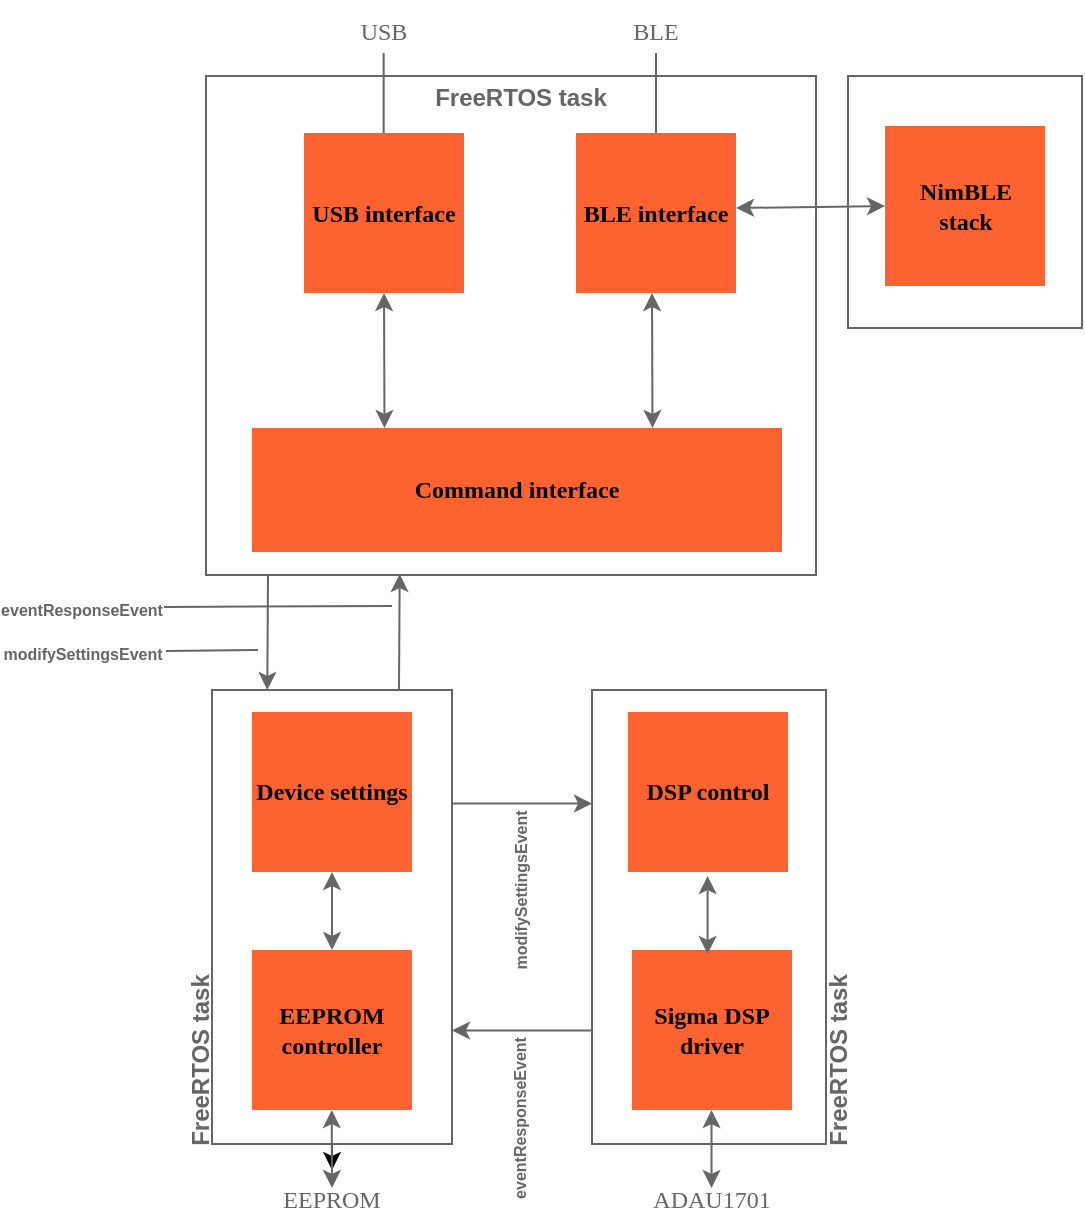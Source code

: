 <mxfile>
    <diagram id="QK_L4t2Bo_GrBR_NQVSf" name="Page-1">
        <mxGraphModel dx="767" dy="926" grid="0" gridSize="10" guides="1" tooltips="1" connect="1" arrows="1" fold="1" page="1" pageScale="1" pageWidth="850" pageHeight="1100" background="#ffffff" math="0" shadow="0">
            <root>
                <mxCell id="0"/>
                <mxCell id="1" parent="0"/>
                <mxCell id="5" value="&lt;font face=&quot;Tahoma&quot;&gt;&lt;b&gt;EEPROM&lt;br&gt;controller&lt;br&gt;&lt;/b&gt;&lt;/font&gt;" style="whiteSpace=wrap;html=1;aspect=fixed;fillColor=#FC6330;strokeColor=none;" parent="1" vertex="1">
                    <mxGeometry x="175" y="502" width="80" height="80" as="geometry"/>
                </mxCell>
                <mxCell id="9" value="&lt;b&gt;Command interface&lt;br&gt;&lt;/b&gt;" style="rounded=0;whiteSpace=wrap;html=1;fontFamily=Tahoma;fillColor=#FC6330;strokeColor=none;" parent="1" vertex="1">
                    <mxGeometry x="175" y="241" width="265" height="62" as="geometry"/>
                </mxCell>
                <mxCell id="10" value="&lt;font face=&quot;Tahoma&quot;&gt;&lt;b&gt;Sigma DSP driver&lt;br&gt;&lt;/b&gt;&lt;/font&gt;" style="whiteSpace=wrap;html=1;aspect=fixed;fillColor=#FC6330;strokeColor=none;" parent="1" vertex="1">
                    <mxGeometry x="365" y="502" width="80" height="80" as="geometry"/>
                </mxCell>
                <mxCell id="17" value="&lt;font face=&quot;Tahoma&quot;&gt;&lt;b&gt;BLE interface&lt;br&gt;&lt;/b&gt;&lt;/font&gt;" style="whiteSpace=wrap;html=1;aspect=fixed;fillColor=#FC6330;strokeColor=none;" parent="1" vertex="1">
                    <mxGeometry x="337" y="93.5" width="80" height="80" as="geometry"/>
                </mxCell>
                <mxCell id="19" value="&lt;font color=&quot;#666666&quot;&gt;EEPROM&lt;/font&gt;" style="text;html=1;strokeColor=none;fillColor=none;align=center;verticalAlign=middle;whiteSpace=wrap;rounded=0;fontFamily=Tahoma;" parent="1" vertex="1">
                    <mxGeometry x="185" y="612" width="60" height="30" as="geometry"/>
                </mxCell>
                <mxCell id="21" value="&lt;font color=&quot;#666666&quot;&gt;ADAU1701&lt;/font&gt;" style="text;html=1;strokeColor=none;fillColor=none;align=center;verticalAlign=middle;whiteSpace=wrap;rounded=0;fontFamily=Tahoma;" parent="1" vertex="1">
                    <mxGeometry x="375" y="612" width="60" height="30" as="geometry"/>
                </mxCell>
                <mxCell id="23" value="" style="endArrow=none;html=1;strokeColor=#666666;fontFamily=Tahoma;" parent="1" edge="1">
                    <mxGeometry width="50" height="50" relative="1" as="geometry">
                        <mxPoint x="377" y="93.5" as="sourcePoint"/>
                        <mxPoint x="377" y="53.5" as="targetPoint"/>
                    </mxGeometry>
                </mxCell>
                <mxCell id="26" value="&lt;font color=&quot;#666666&quot;&gt;BLE&lt;/font&gt;" style="text;html=1;strokeColor=none;fillColor=none;align=center;verticalAlign=middle;whiteSpace=wrap;rounded=0;fontFamily=Tahoma;" parent="1" vertex="1">
                    <mxGeometry x="347" y="27.5" width="60" height="30" as="geometry"/>
                </mxCell>
                <mxCell id="27" value="&lt;font face=&quot;Tahoma&quot;&gt;&lt;b&gt;USB interface&lt;br&gt;&lt;/b&gt;&lt;/font&gt;" style="whiteSpace=wrap;html=1;aspect=fixed;fillColor=#FC6330;strokeColor=none;" parent="1" vertex="1">
                    <mxGeometry x="201" y="93.5" width="80" height="80" as="geometry"/>
                </mxCell>
                <mxCell id="28" value="&lt;font color=&quot;#666666&quot;&gt;USB&lt;/font&gt;" style="text;html=1;strokeColor=none;fillColor=none;align=center;verticalAlign=middle;whiteSpace=wrap;rounded=0;fontFamily=Tahoma;" parent="1" vertex="1">
                    <mxGeometry x="211" y="27.5" width="60" height="30" as="geometry"/>
                </mxCell>
                <mxCell id="29" value="" style="endArrow=none;html=1;strokeColor=#666666;fontFamily=Tahoma;" parent="1" edge="1">
                    <mxGeometry width="50" height="50" relative="1" as="geometry">
                        <mxPoint x="240.83" y="93.5" as="sourcePoint"/>
                        <mxPoint x="240.83" y="53.5" as="targetPoint"/>
                    </mxGeometry>
                </mxCell>
                <mxCell id="34" value="&lt;font face=&quot;Tahoma&quot;&gt;&lt;b&gt;DSP control&lt;br&gt;&lt;/b&gt;&lt;/font&gt;" style="whiteSpace=wrap;html=1;aspect=fixed;fillColor=#FC6330;strokeColor=none;" parent="1" vertex="1">
                    <mxGeometry x="363" y="383" width="80" height="80" as="geometry"/>
                </mxCell>
                <mxCell id="35" value="&lt;font face=&quot;Tahoma&quot;&gt;&lt;b&gt;Device settings&lt;br&gt;&lt;/b&gt;&lt;/font&gt;" style="whiteSpace=wrap;html=1;aspect=fixed;fillColor=#FC6330;strokeColor=none;" parent="1" vertex="1">
                    <mxGeometry x="175" y="383" width="80" height="80" as="geometry"/>
                </mxCell>
                <mxCell id="38" style="edgeStyle=none;html=1;exitX=0.5;exitY=1;exitDx=0;exitDy=0;entryX=0.5;entryY=0;entryDx=0;entryDy=0;fontFamily=Tahoma;strokeColor=#666666;startArrow=classic;startFill=1;" parent="1" source="35" target="5" edge="1">
                    <mxGeometry relative="1" as="geometry">
                        <mxPoint x="286.0" y="464.35" as="targetPoint"/>
                        <mxPoint x="286.18" y="409.66" as="sourcePoint"/>
                    </mxGeometry>
                </mxCell>
                <mxCell id="39" style="edgeStyle=none;html=1;exitX=0.5;exitY=1;exitDx=0;exitDy=0;entryX=0.5;entryY=0;entryDx=0;entryDy=0;fontFamily=Tahoma;strokeColor=#666666;startArrow=classic;startFill=1;" parent="1" edge="1">
                    <mxGeometry relative="1" as="geometry">
                        <mxPoint x="402.8" y="504" as="targetPoint"/>
                        <mxPoint x="402.8" y="465" as="sourcePoint"/>
                    </mxGeometry>
                </mxCell>
                <mxCell id="52" value="" style="edgeStyle=none;html=1;" parent="1" source="41" target="19" edge="1">
                    <mxGeometry relative="1" as="geometry"/>
                </mxCell>
                <mxCell id="41" value="" style="rounded=0;whiteSpace=wrap;html=1;strokeColor=#666666;fillColor=none;" parent="1" vertex="1">
                    <mxGeometry x="155" y="372" width="120" height="227" as="geometry"/>
                </mxCell>
                <mxCell id="43" style="edgeStyle=none;html=1;exitX=0.5;exitY=1;exitDx=0;exitDy=0;fontFamily=Tahoma;strokeColor=#666666;startArrow=classic;startFill=1;" parent="1" edge="1">
                    <mxGeometry relative="1" as="geometry">
                        <mxPoint x="215" y="621" as="targetPoint"/>
                        <mxPoint x="214.86" y="582" as="sourcePoint"/>
                    </mxGeometry>
                </mxCell>
                <mxCell id="44" style="edgeStyle=none;html=1;exitX=0.5;exitY=1;exitDx=0;exitDy=0;entryX=0.5;entryY=0;entryDx=0;entryDy=0;fontFamily=Tahoma;strokeColor=#666666;startArrow=classic;startFill=1;" parent="1" edge="1">
                    <mxGeometry relative="1" as="geometry">
                        <mxPoint x="404.76" y="621" as="targetPoint"/>
                        <mxPoint x="404.76" y="582" as="sourcePoint"/>
                    </mxGeometry>
                </mxCell>
                <mxCell id="45" value="" style="rounded=0;whiteSpace=wrap;html=1;strokeColor=#666666;fillColor=none;" parent="1" vertex="1">
                    <mxGeometry x="345" y="372" width="117" height="227" as="geometry"/>
                </mxCell>
                <mxCell id="49" value="" style="rounded=0;whiteSpace=wrap;html=1;strokeColor=#666666;fillColor=none;" parent="1" vertex="1">
                    <mxGeometry x="152" y="65" width="305" height="249.5" as="geometry"/>
                </mxCell>
                <mxCell id="46" value="&lt;font color=&quot;#666666&quot;&gt;&lt;b&gt;FreeRTOS task&lt;/b&gt;&lt;/font&gt;" style="text;html=1;strokeColor=none;fillColor=none;align=center;verticalAlign=middle;whiteSpace=wrap;rounded=0;direction=west;rotation=270;" parent="1" vertex="1">
                    <mxGeometry x="103" y="542" width="93" height="30" as="geometry"/>
                </mxCell>
                <mxCell id="47" value="&lt;font color=&quot;#666666&quot;&gt;&lt;b&gt;FreeRTOS task&lt;/b&gt;&lt;/font&gt;" style="text;html=1;strokeColor=none;fillColor=none;align=center;verticalAlign=middle;whiteSpace=wrap;rounded=0;direction=west;rotation=270;" parent="1" vertex="1">
                    <mxGeometry x="422" y="542" width="93" height="30" as="geometry"/>
                </mxCell>
                <mxCell id="50" value="&lt;font color=&quot;#666666&quot;&gt;&lt;b&gt;FreeRTOS task&lt;/b&gt;&lt;/font&gt;" style="text;html=1;strokeColor=none;fillColor=none;align=center;verticalAlign=middle;whiteSpace=wrap;rounded=0;direction=west;rotation=0;" parent="1" vertex="1">
                    <mxGeometry x="263" y="61" width="93" height="30" as="geometry"/>
                </mxCell>
                <mxCell id="51" style="edgeStyle=none;html=1;entryX=0.5;entryY=0;entryDx=0;entryDy=0;fontFamily=Tahoma;strokeColor=#666666;startArrow=none;startFill=0;endArrow=classic;endFill=1;" parent="1" edge="1">
                    <mxGeometry relative="1" as="geometry">
                        <mxPoint x="182.66" y="372" as="targetPoint"/>
                        <mxPoint x="183" y="314" as="sourcePoint"/>
                    </mxGeometry>
                </mxCell>
                <mxCell id="54" value="&lt;font size=&quot;1&quot; color=&quot;#666666&quot;&gt;&lt;b style=&quot;font-size: 8px;&quot;&gt;modifySettingsEvent&lt;/b&gt;&lt;/font&gt;" style="text;html=1;strokeColor=none;fillColor=none;align=center;verticalAlign=middle;whiteSpace=wrap;rounded=0;direction=west;rotation=0;" parent="1" vertex="1">
                    <mxGeometry x="49" y="346" width="83" height="13" as="geometry"/>
                </mxCell>
                <mxCell id="56" style="edgeStyle=none;html=1;entryX=0.5;entryY=0;entryDx=0;entryDy=0;fontFamily=Tahoma;strokeColor=#666666;startArrow=classic;startFill=1;endArrow=none;endFill=0;" parent="1" edge="1">
                    <mxGeometry relative="1" as="geometry">
                        <mxPoint x="248.5" y="372" as="targetPoint"/>
                        <mxPoint x="248.84" y="314.0" as="sourcePoint"/>
                    </mxGeometry>
                </mxCell>
                <mxCell id="58" value="&lt;font size=&quot;1&quot; color=&quot;#666666&quot;&gt;&lt;b style=&quot;font-size: 8px;&quot;&gt;eventResponseEvent&lt;/b&gt;&lt;/font&gt;" style="text;html=1;strokeColor=none;fillColor=none;align=center;verticalAlign=middle;whiteSpace=wrap;rounded=0;direction=west;rotation=0;" parent="1" vertex="1">
                    <mxGeometry x="49" y="324" width="82" height="13" as="geometry"/>
                </mxCell>
                <mxCell id="59" value="" style="endArrow=none;html=1;fontSize=8;strokeColor=#666666;exitX=0;exitY=0.5;exitDx=0;exitDy=0;" parent="1" source="54" edge="1">
                    <mxGeometry width="50" height="50" relative="1" as="geometry">
                        <mxPoint x="145" y="366" as="sourcePoint"/>
                        <mxPoint x="178" y="352" as="targetPoint"/>
                    </mxGeometry>
                </mxCell>
                <mxCell id="60" value="" style="endArrow=none;html=1;strokeColor=#666666;fontSize=8;exitX=0;exitY=0.5;exitDx=0;exitDy=0;" parent="1" source="58" edge="1">
                    <mxGeometry width="50" height="50" relative="1" as="geometry">
                        <mxPoint x="135" y="331" as="sourcePoint"/>
                        <mxPoint x="245" y="330" as="targetPoint"/>
                    </mxGeometry>
                </mxCell>
                <mxCell id="62" style="edgeStyle=none;html=1;entryX=0;entryY=0.25;entryDx=0;entryDy=0;fontFamily=Tahoma;strokeColor=#666666;startArrow=none;startFill=0;endArrow=classic;endFill=1;exitX=1;exitY=0.25;exitDx=0;exitDy=0;" parent="1" source="41" target="45" edge="1">
                    <mxGeometry relative="1" as="geometry">
                        <mxPoint x="302" y="518" as="targetPoint"/>
                        <mxPoint x="302.34" y="460" as="sourcePoint"/>
                    </mxGeometry>
                </mxCell>
                <mxCell id="63" value="&lt;font size=&quot;1&quot; color=&quot;#666666&quot;&gt;&lt;b style=&quot;font-size: 8px;&quot;&gt;modifySettingsEvent&lt;/b&gt;&lt;/font&gt;" style="text;html=1;strokeColor=none;fillColor=none;align=center;verticalAlign=middle;whiteSpace=wrap;rounded=0;direction=west;rotation=-90;" parent="1" vertex="1">
                    <mxGeometry x="266.5" y="466" width="83" height="13" as="geometry"/>
                </mxCell>
                <mxCell id="64" style="edgeStyle=none;html=1;entryX=0;entryY=0.75;entryDx=0;entryDy=0;fontFamily=Tahoma;strokeColor=#666666;startArrow=classic;startFill=1;endArrow=none;endFill=0;exitX=1;exitY=0.75;exitDx=0;exitDy=0;" parent="1" source="41" target="45" edge="1">
                    <mxGeometry relative="1" as="geometry">
                        <mxPoint x="314" y="640" as="targetPoint"/>
                        <mxPoint x="314.34" y="582" as="sourcePoint"/>
                    </mxGeometry>
                </mxCell>
                <mxCell id="65" value="&lt;font size=&quot;1&quot; color=&quot;#666666&quot;&gt;&lt;b style=&quot;font-size: 8px;&quot;&gt;eventResponseEvent&lt;/b&gt;&lt;/font&gt;" style="text;html=1;strokeColor=none;fillColor=none;align=center;verticalAlign=middle;whiteSpace=wrap;rounded=0;direction=west;rotation=-90;" parent="1" vertex="1">
                    <mxGeometry x="266.5" y="580" width="82" height="13" as="geometry"/>
                </mxCell>
                <mxCell id="70" style="edgeStyle=none;html=1;entryX=0.25;entryY=0;entryDx=0;entryDy=0;fontFamily=Tahoma;strokeColor=#666666;startArrow=classic;startFill=1;endArrow=classic;endFill=1;exitX=0.5;exitY=1;exitDx=0;exitDy=0;" edge="1" parent="1" source="27" target="9">
                    <mxGeometry relative="1" as="geometry">
                        <mxPoint x="288" y="174" as="targetPoint"/>
                        <mxPoint x="218.0" y="174" as="sourcePoint"/>
                    </mxGeometry>
                </mxCell>
                <mxCell id="71" style="edgeStyle=none;html=1;entryX=0.25;entryY=0;entryDx=0;entryDy=0;fontFamily=Tahoma;strokeColor=#666666;startArrow=classic;startFill=1;endArrow=classic;endFill=1;exitX=0.5;exitY=1;exitDx=0;exitDy=0;" edge="1" parent="1">
                    <mxGeometry relative="1" as="geometry">
                        <mxPoint x="375.25" y="241" as="targetPoint"/>
                        <mxPoint x="375" y="173.5" as="sourcePoint"/>
                    </mxGeometry>
                </mxCell>
                <mxCell id="72" value="" style="rounded=0;whiteSpace=wrap;html=1;strokeColor=#666666;fillColor=none;" vertex="1" parent="1">
                    <mxGeometry x="473" y="65" width="117" height="126" as="geometry"/>
                </mxCell>
                <mxCell id="73" value="&lt;font face=&quot;Tahoma&quot;&gt;&lt;b&gt;NimBLE&lt;br&gt;stack&lt;br&gt;&lt;/b&gt;&lt;/font&gt;" style="whiteSpace=wrap;html=1;aspect=fixed;fillColor=#FC6330;strokeColor=none;" vertex="1" parent="1">
                    <mxGeometry x="491.5" y="90" width="80" height="80" as="geometry"/>
                </mxCell>
                <mxCell id="74" style="edgeStyle=none;html=1;entryX=0;entryY=0.5;entryDx=0;entryDy=0;fontFamily=Tahoma;strokeColor=#666666;startArrow=classic;startFill=1;endArrow=classic;endFill=1;exitX=0.5;exitY=1;exitDx=0;exitDy=0;" edge="1" parent="1" target="73">
                    <mxGeometry relative="1" as="geometry">
                        <mxPoint x="417.25" y="198.5" as="targetPoint"/>
                        <mxPoint x="417" y="131" as="sourcePoint"/>
                    </mxGeometry>
                </mxCell>
            </root>
        </mxGraphModel>
    </diagram>
</mxfile>